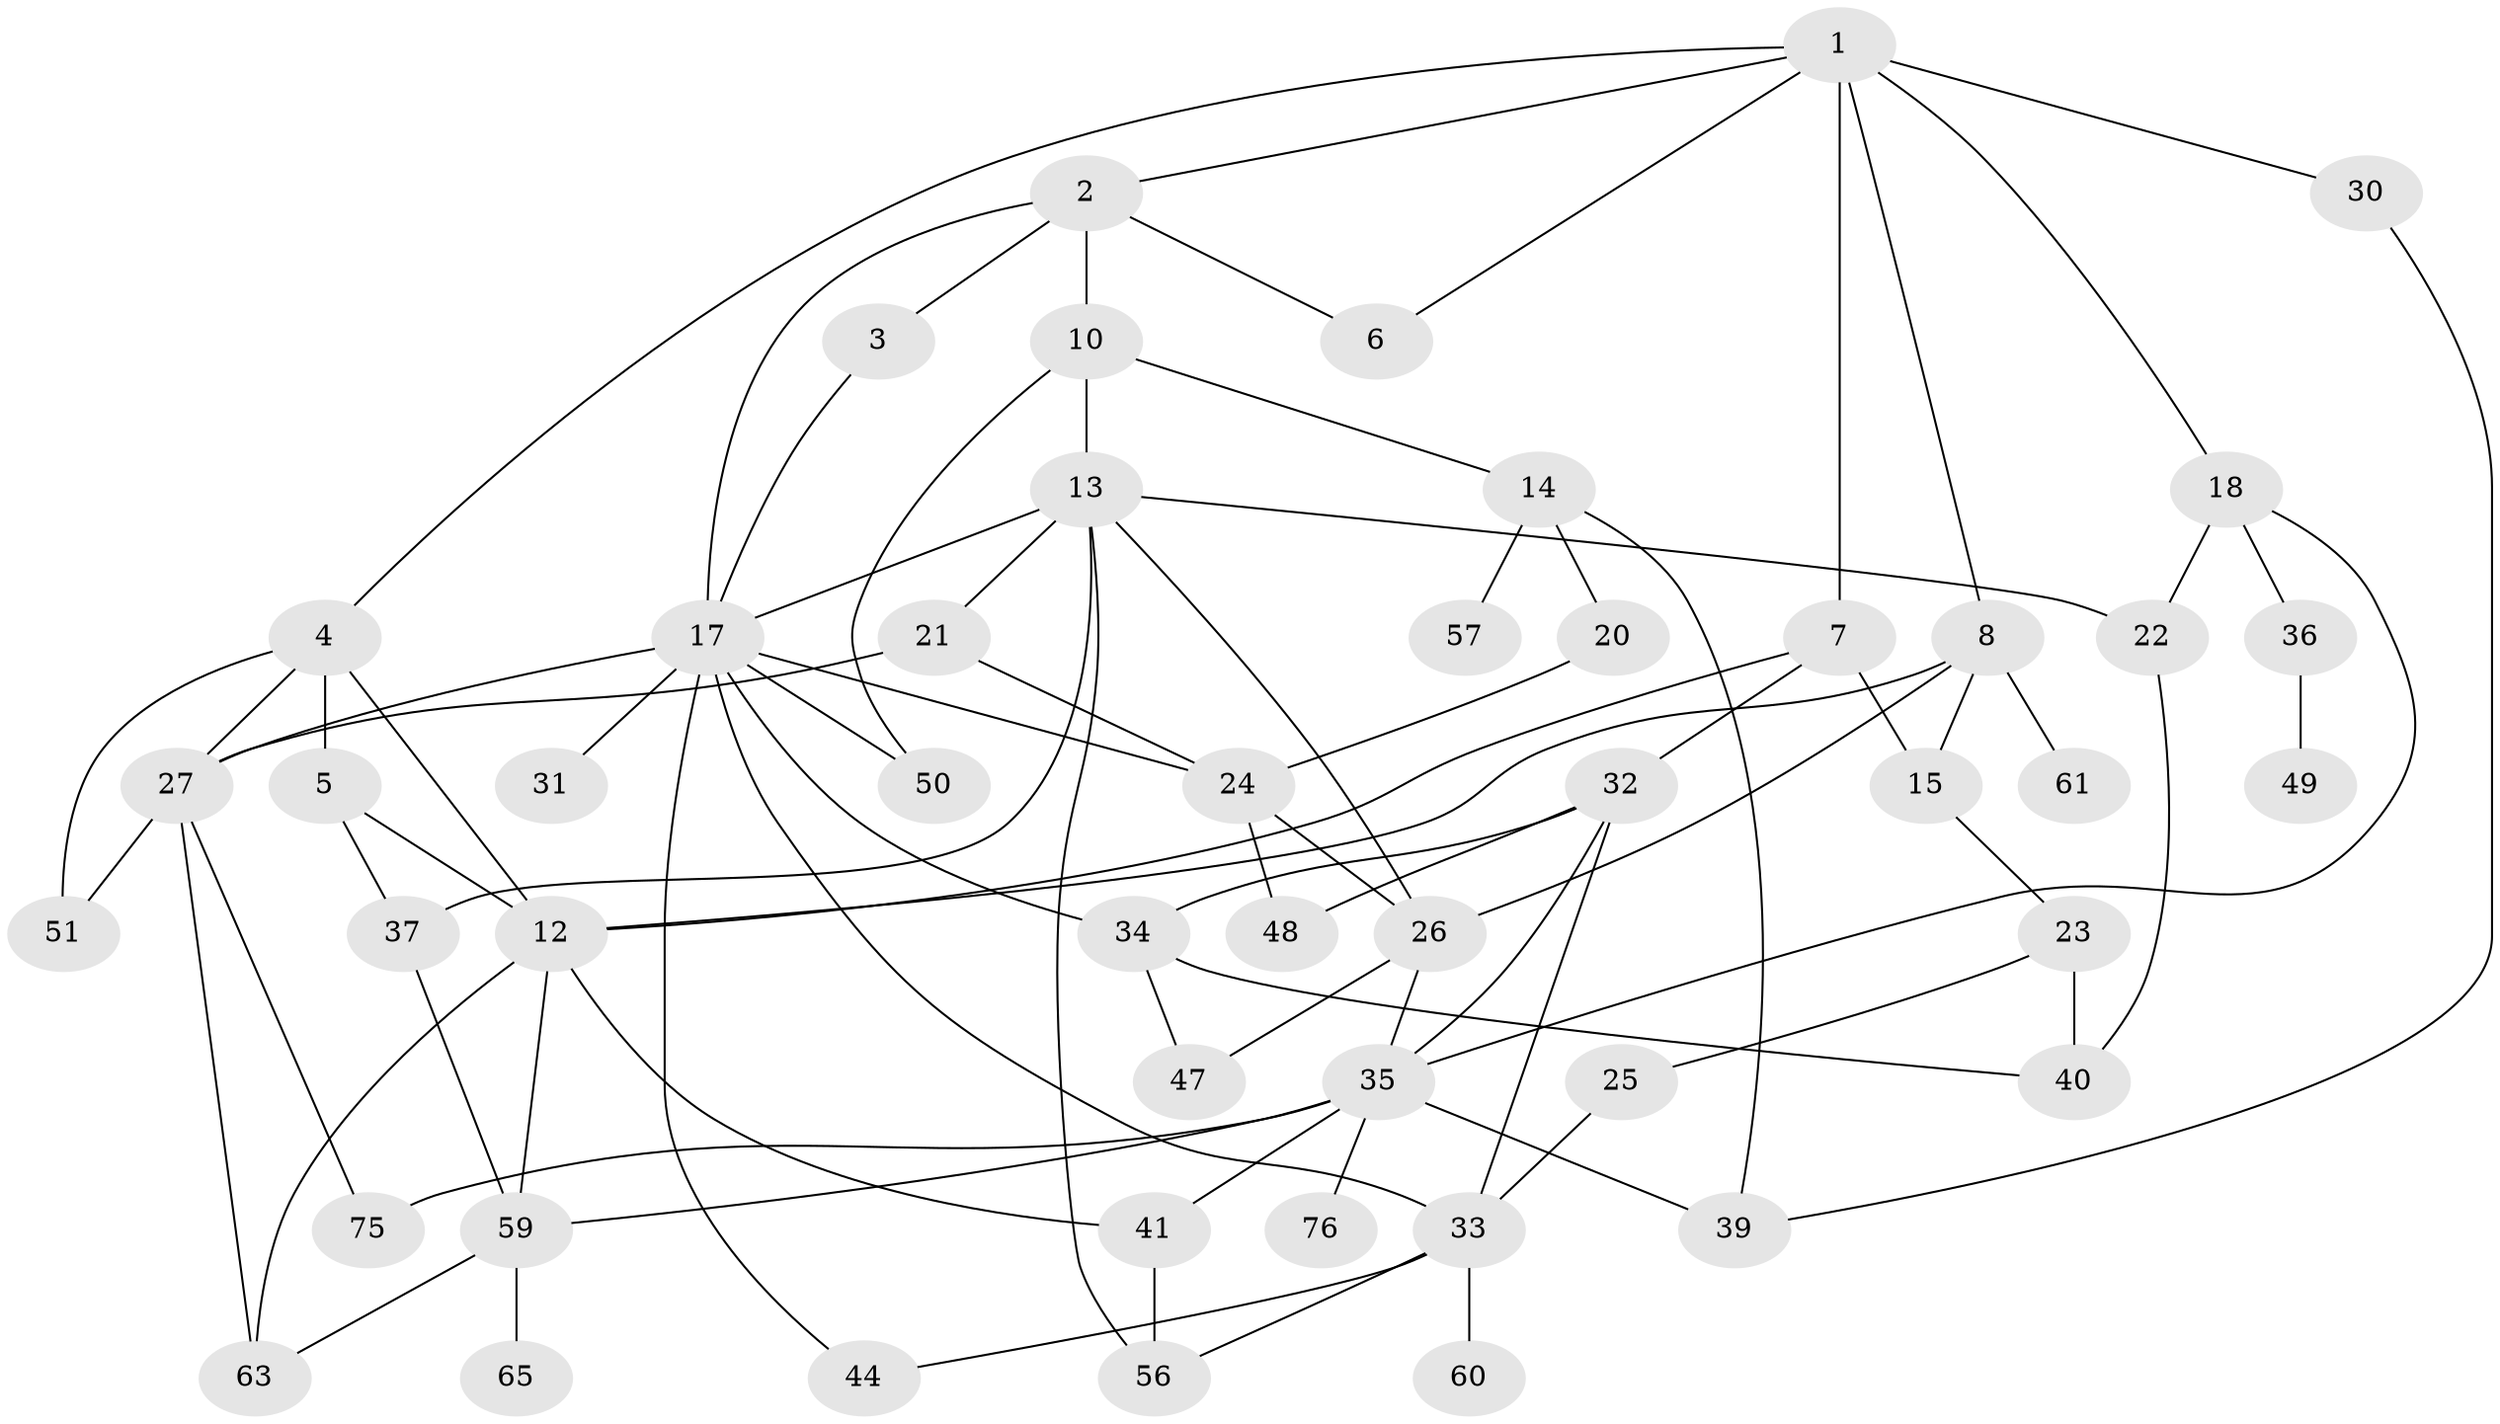 // original degree distribution, {8: 0.02531645569620253, 5: 0.10126582278481013, 2: 0.26582278481012656, 4: 0.1518987341772152, 3: 0.24050632911392406, 10: 0.012658227848101266, 1: 0.189873417721519, 6: 0.012658227848101266}
// Generated by graph-tools (version 1.1) at 2025/41/03/06/25 10:41:31]
// undirected, 49 vertices, 85 edges
graph export_dot {
graph [start="1"]
  node [color=gray90,style=filled];
  1 [super="+46"];
  2 [super="+45"];
  3;
  4 [super="+71"];
  5;
  6 [super="+9"];
  7 [super="+52"];
  8 [super="+19"];
  10 [super="+11"];
  12 [super="+67"];
  13 [super="+16"];
  14 [super="+74"];
  15;
  17 [super="+28"];
  18 [super="+72"];
  20 [super="+42"];
  21;
  22 [super="+69"];
  23 [super="+55"];
  24 [super="+53"];
  25;
  26 [super="+66"];
  27 [super="+29"];
  30;
  31;
  32 [super="+54"];
  33 [super="+38"];
  34 [super="+43"];
  35 [super="+70"];
  36;
  37 [super="+79"];
  39 [super="+77"];
  40;
  41 [super="+62"];
  44;
  47 [super="+64"];
  48 [super="+78"];
  49;
  50;
  51;
  56 [super="+73"];
  57 [super="+58"];
  59 [super="+68"];
  60;
  61;
  63;
  65;
  75;
  76;
  1 -- 2;
  1 -- 4;
  1 -- 6;
  1 -- 7;
  1 -- 8;
  1 -- 18;
  1 -- 30;
  2 -- 3;
  2 -- 10;
  2 -- 17;
  2 -- 6;
  3 -- 17;
  4 -- 5 [weight=2];
  4 -- 12;
  4 -- 27;
  4 -- 51;
  5 -- 12;
  5 -- 37;
  7 -- 15;
  7 -- 32;
  7 -- 12;
  8 -- 26;
  8 -- 12;
  8 -- 61;
  8 -- 15;
  10 -- 13;
  10 -- 50;
  10 -- 14;
  12 -- 63;
  12 -- 59;
  12 -- 41;
  13 -- 26;
  13 -- 17;
  13 -- 37;
  13 -- 21;
  13 -- 22;
  13 -- 56;
  14 -- 20;
  14 -- 57;
  14 -- 39;
  15 -- 23;
  17 -- 24;
  17 -- 27 [weight=2];
  17 -- 34;
  17 -- 50;
  17 -- 44;
  17 -- 33;
  17 -- 31;
  18 -- 36;
  18 -- 35;
  18 -- 22;
  20 -- 24;
  21 -- 27;
  21 -- 24;
  22 -- 40;
  23 -- 25;
  23 -- 40;
  24 -- 48;
  24 -- 26;
  25 -- 33;
  26 -- 35;
  26 -- 47;
  27 -- 75;
  27 -- 63;
  27 -- 51;
  30 -- 39;
  32 -- 35;
  32 -- 33;
  32 -- 34;
  32 -- 48;
  33 -- 44;
  33 -- 56;
  33 -- 60;
  34 -- 40;
  34 -- 47;
  35 -- 41;
  35 -- 76;
  35 -- 59;
  35 -- 75;
  35 -- 39;
  36 -- 49;
  37 -- 59;
  41 -- 56;
  59 -- 65;
  59 -- 63;
}
